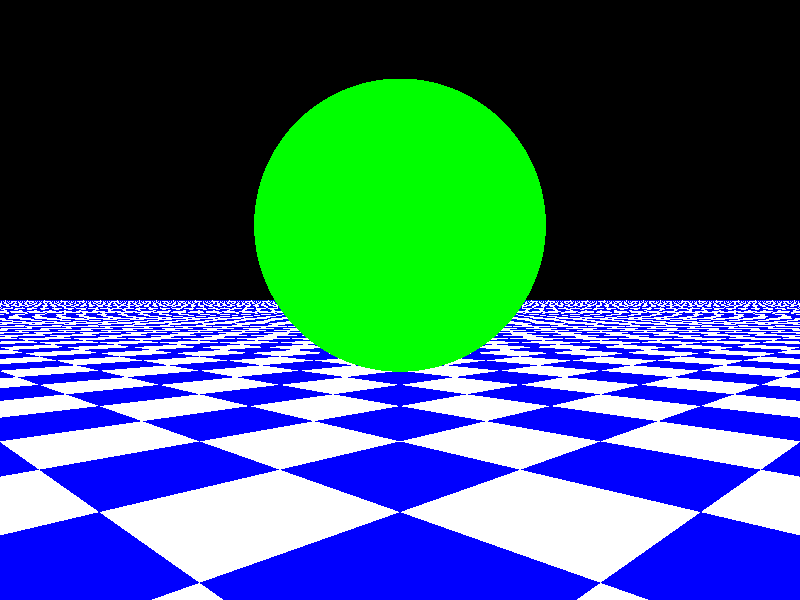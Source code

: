#include "colors.inc"
camera {
    location <0, 1, 0>
    look_at <1, 1, 1>
}

light_source {
    <1,1,1>
    color rgb <1, 1, 1>
}

sphere {
    <3, 1.5, 3>, 1
    pigment { color Green }
}

plane {
    <0,1,0>, 0
    pigment { 
        checker color Blue color White}
}
